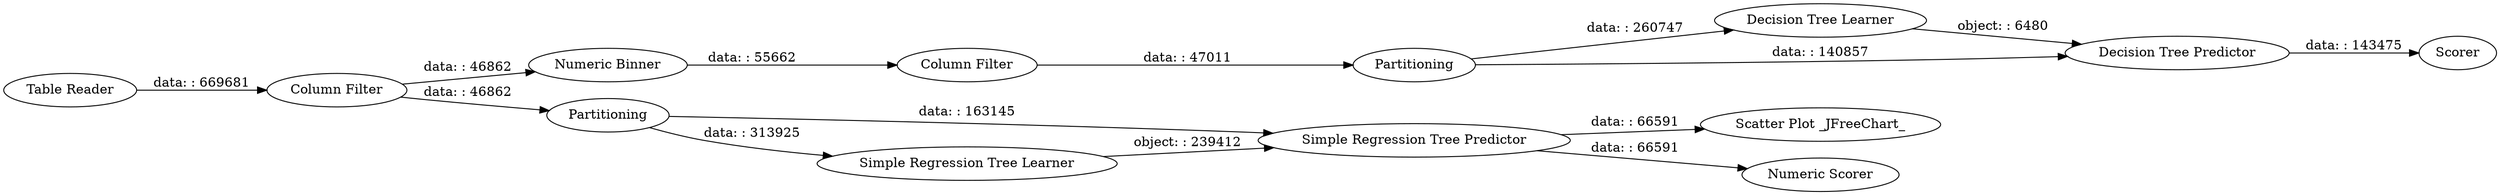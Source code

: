 digraph {
	"-4155822997972672972_18" [label="Numeric Binner"]
	"-4155822997972672972_7" [label="Scatter Plot _JFreeChart_"]
	"-4155822997972672972_21" [label="Column Filter"]
	"-4155822997972672972_5" [label="Simple Regression Tree Predictor"]
	"-4155822997972672972_3" [label=Partitioning]
	"-4155822997972672972_2" [label="Column Filter"]
	"-4155822997972672972_19" [label="Decision Tree Learner"]
	"-4155822997972672972_22" [label=Partitioning]
	"-4155822997972672972_23" [label=Scorer]
	"-4155822997972672972_4" [label="Simple Regression Tree Learner"]
	"-4155822997972672972_14" [label="Table Reader"]
	"-4155822997972672972_6" [label="Numeric Scorer"]
	"-4155822997972672972_20" [label="Decision Tree Predictor"]
	"-4155822997972672972_2" -> "-4155822997972672972_18" [label="data: : 46862"]
	"-4155822997972672972_19" -> "-4155822997972672972_20" [label="object: : 6480"]
	"-4155822997972672972_3" -> "-4155822997972672972_5" [label="data: : 163145"]
	"-4155822997972672972_3" -> "-4155822997972672972_4" [label="data: : 313925"]
	"-4155822997972672972_14" -> "-4155822997972672972_2" [label="data: : 669681"]
	"-4155822997972672972_22" -> "-4155822997972672972_19" [label="data: : 260747"]
	"-4155822997972672972_5" -> "-4155822997972672972_6" [label="data: : 66591"]
	"-4155822997972672972_18" -> "-4155822997972672972_21" [label="data: : 55662"]
	"-4155822997972672972_4" -> "-4155822997972672972_5" [label="object: : 239412"]
	"-4155822997972672972_21" -> "-4155822997972672972_22" [label="data: : 47011"]
	"-4155822997972672972_5" -> "-4155822997972672972_7" [label="data: : 66591"]
	"-4155822997972672972_2" -> "-4155822997972672972_3" [label="data: : 46862"]
	"-4155822997972672972_20" -> "-4155822997972672972_23" [label="data: : 143475"]
	"-4155822997972672972_22" -> "-4155822997972672972_20" [label="data: : 140857"]
	rankdir=LR
}

